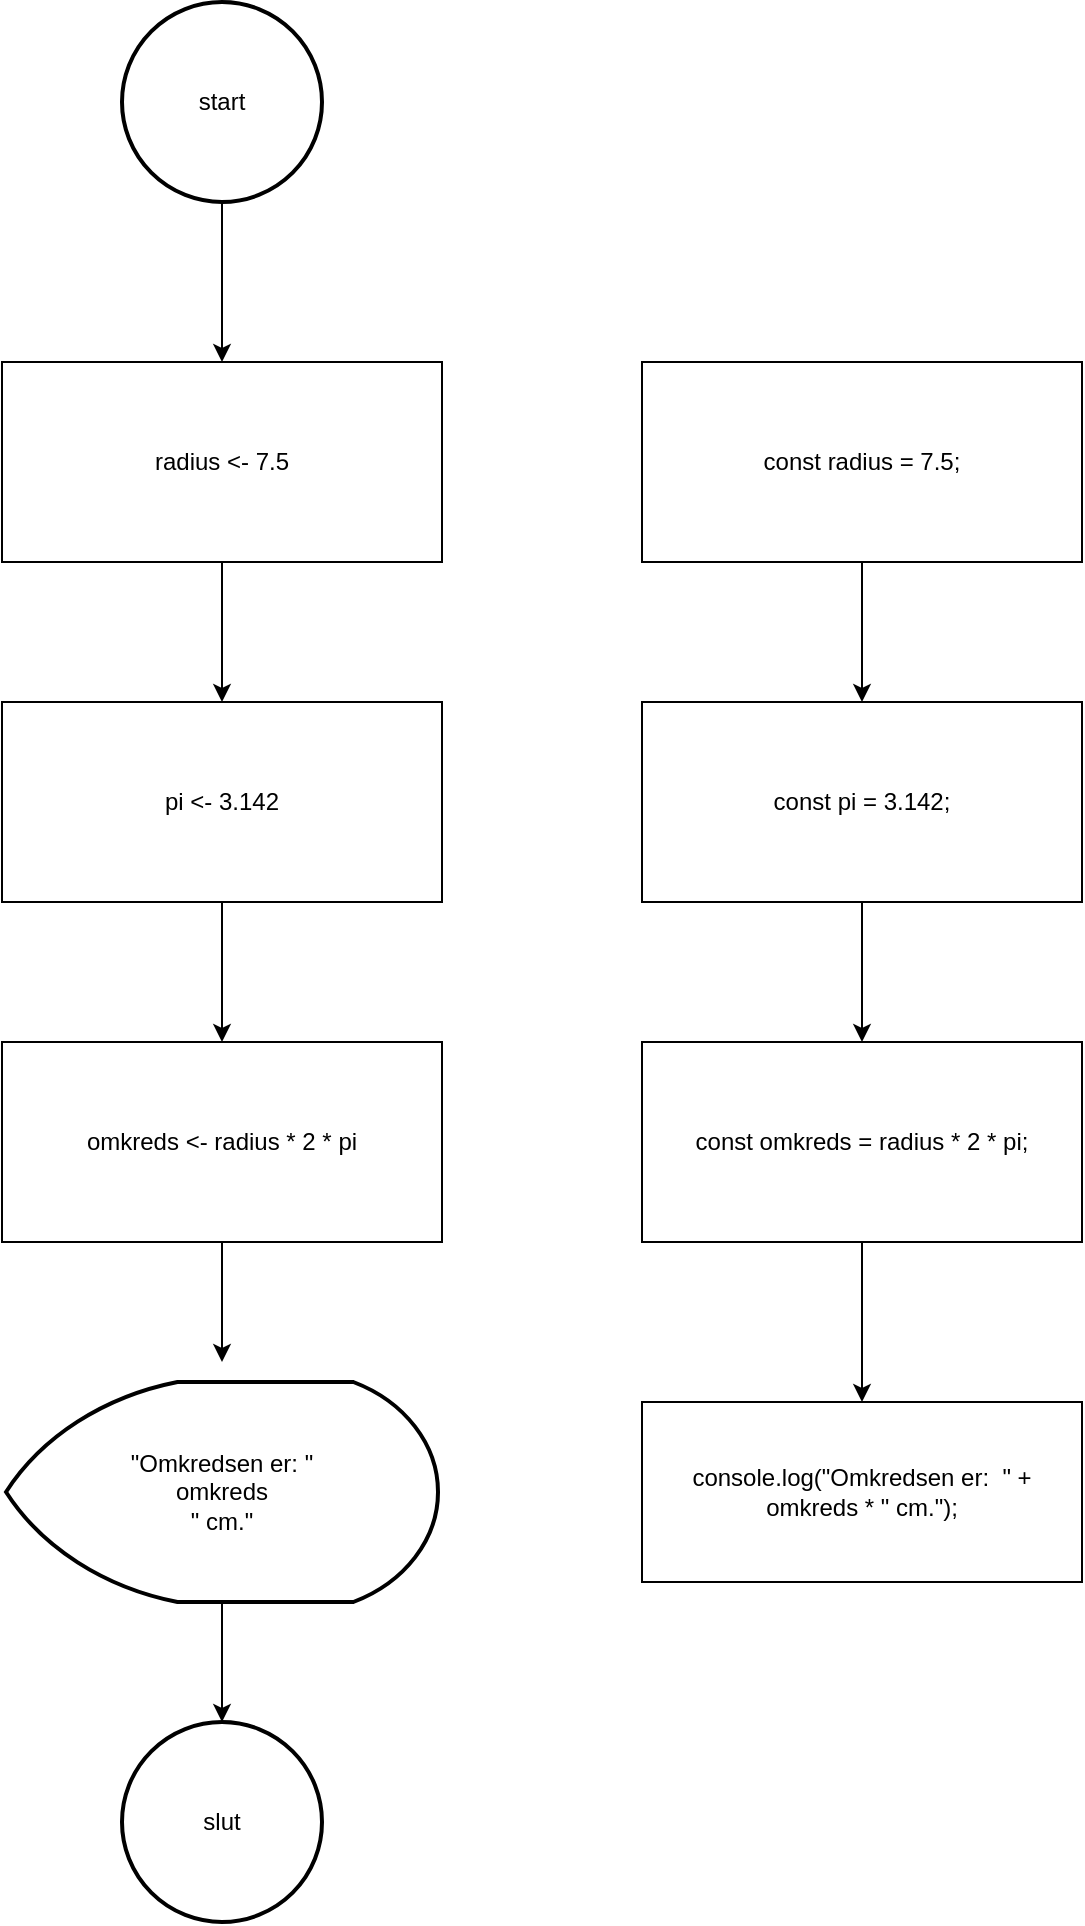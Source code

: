 <mxfile version="14.2.9" type="github">
  <diagram id="C5RBs43oDa-KdzZeNtuy" name="Page-1">
    <mxGraphModel dx="1673" dy="945" grid="1" gridSize="10" guides="1" tooltips="1" connect="1" arrows="1" fold="1" page="1" pageScale="1" pageWidth="827" pageHeight="1169" math="0" shadow="0">
      <root>
        <mxCell id="WIyWlLk6GJQsqaUBKTNV-0" />
        <mxCell id="WIyWlLk6GJQsqaUBKTNV-1" parent="WIyWlLk6GJQsqaUBKTNV-0" />
        <mxCell id="jfj6xXtcAfv8qUXJhT0l-3" style="edgeStyle=orthogonalEdgeStyle;rounded=0;orthogonalLoop=1;jettySize=auto;html=1;entryX=0.5;entryY=0;entryDx=0;entryDy=0;" edge="1" parent="WIyWlLk6GJQsqaUBKTNV-1" source="jfj6xXtcAfv8qUXJhT0l-0" target="jfj6xXtcAfv8qUXJhT0l-2">
          <mxGeometry relative="1" as="geometry" />
        </mxCell>
        <mxCell id="jfj6xXtcAfv8qUXJhT0l-0" value="start" style="strokeWidth=2;html=1;shape=mxgraph.flowchart.start_2;whiteSpace=wrap;" vertex="1" parent="WIyWlLk6GJQsqaUBKTNV-1">
          <mxGeometry x="150" y="30" width="100" height="100" as="geometry" />
        </mxCell>
        <mxCell id="jfj6xXtcAfv8qUXJhT0l-5" value="" style="edgeStyle=orthogonalEdgeStyle;rounded=0;orthogonalLoop=1;jettySize=auto;html=1;" edge="1" parent="WIyWlLk6GJQsqaUBKTNV-1" source="jfj6xXtcAfv8qUXJhT0l-2" target="jfj6xXtcAfv8qUXJhT0l-4">
          <mxGeometry relative="1" as="geometry" />
        </mxCell>
        <mxCell id="jfj6xXtcAfv8qUXJhT0l-2" value="radius &amp;lt;- 7.5" style="rounded=0;whiteSpace=wrap;html=1;" vertex="1" parent="WIyWlLk6GJQsqaUBKTNV-1">
          <mxGeometry x="90" y="210" width="220" height="100" as="geometry" />
        </mxCell>
        <mxCell id="jfj6xXtcAfv8qUXJhT0l-9" style="edgeStyle=orthogonalEdgeStyle;rounded=0;orthogonalLoop=1;jettySize=auto;html=1;" edge="1" parent="WIyWlLk6GJQsqaUBKTNV-1" source="jfj6xXtcAfv8qUXJhT0l-4" target="jfj6xXtcAfv8qUXJhT0l-6">
          <mxGeometry relative="1" as="geometry" />
        </mxCell>
        <mxCell id="jfj6xXtcAfv8qUXJhT0l-4" value="pi &amp;lt;- 3.142" style="rounded=0;whiteSpace=wrap;html=1;" vertex="1" parent="WIyWlLk6GJQsqaUBKTNV-1">
          <mxGeometry x="90" y="380" width="220" height="100" as="geometry" />
        </mxCell>
        <mxCell id="jfj6xXtcAfv8qUXJhT0l-13" style="edgeStyle=orthogonalEdgeStyle;rounded=0;orthogonalLoop=1;jettySize=auto;html=1;" edge="1" parent="WIyWlLk6GJQsqaUBKTNV-1" source="jfj6xXtcAfv8qUXJhT0l-6">
          <mxGeometry relative="1" as="geometry">
            <mxPoint x="200" y="710" as="targetPoint" />
          </mxGeometry>
        </mxCell>
        <mxCell id="jfj6xXtcAfv8qUXJhT0l-6" value="omkreds &amp;lt;- radius * 2 * pi" style="rounded=0;whiteSpace=wrap;html=1;" vertex="1" parent="WIyWlLk6GJQsqaUBKTNV-1">
          <mxGeometry x="90" y="550" width="220" height="100" as="geometry" />
        </mxCell>
        <mxCell id="jfj6xXtcAfv8qUXJhT0l-15" value="" style="edgeStyle=orthogonalEdgeStyle;rounded=0;orthogonalLoop=1;jettySize=auto;html=1;" edge="1" parent="WIyWlLk6GJQsqaUBKTNV-1" source="jfj6xXtcAfv8qUXJhT0l-10" target="jfj6xXtcAfv8qUXJhT0l-14">
          <mxGeometry relative="1" as="geometry" />
        </mxCell>
        <mxCell id="jfj6xXtcAfv8qUXJhT0l-10" value="&lt;div&gt;&quot;Omkredsen er: &quot; &lt;br&gt;&lt;/div&gt;&lt;div&gt;omkreds&lt;/div&gt;&lt;div&gt;&quot; cm.&quot;&lt;br&gt;&lt;/div&gt;" style="strokeWidth=2;html=1;shape=mxgraph.flowchart.display;whiteSpace=wrap;" vertex="1" parent="WIyWlLk6GJQsqaUBKTNV-1">
          <mxGeometry x="92" y="720" width="216" height="110" as="geometry" />
        </mxCell>
        <mxCell id="jfj6xXtcAfv8qUXJhT0l-14" value="slut" style="strokeWidth=2;html=1;shape=mxgraph.flowchart.start_2;whiteSpace=wrap;" vertex="1" parent="WIyWlLk6GJQsqaUBKTNV-1">
          <mxGeometry x="150" y="890" width="100" height="100" as="geometry" />
        </mxCell>
        <mxCell id="jfj6xXtcAfv8qUXJhT0l-16" value="" style="edgeStyle=orthogonalEdgeStyle;rounded=0;orthogonalLoop=1;jettySize=auto;html=1;" edge="1" parent="WIyWlLk6GJQsqaUBKTNV-1" source="jfj6xXtcAfv8qUXJhT0l-17" target="jfj6xXtcAfv8qUXJhT0l-19">
          <mxGeometry relative="1" as="geometry" />
        </mxCell>
        <mxCell id="jfj6xXtcAfv8qUXJhT0l-17" value="const radius = 7.5;" style="rounded=0;whiteSpace=wrap;html=1;" vertex="1" parent="WIyWlLk6GJQsqaUBKTNV-1">
          <mxGeometry x="410" y="210" width="220" height="100" as="geometry" />
        </mxCell>
        <mxCell id="jfj6xXtcAfv8qUXJhT0l-18" style="edgeStyle=orthogonalEdgeStyle;rounded=0;orthogonalLoop=1;jettySize=auto;html=1;" edge="1" parent="WIyWlLk6GJQsqaUBKTNV-1" source="jfj6xXtcAfv8qUXJhT0l-19" target="jfj6xXtcAfv8qUXJhT0l-20">
          <mxGeometry relative="1" as="geometry" />
        </mxCell>
        <mxCell id="jfj6xXtcAfv8qUXJhT0l-19" value="const pi = 3.142;" style="rounded=0;whiteSpace=wrap;html=1;" vertex="1" parent="WIyWlLk6GJQsqaUBKTNV-1">
          <mxGeometry x="410" y="380" width="220" height="100" as="geometry" />
        </mxCell>
        <mxCell id="jfj6xXtcAfv8qUXJhT0l-22" value="" style="edgeStyle=orthogonalEdgeStyle;rounded=0;orthogonalLoop=1;jettySize=auto;html=1;" edge="1" parent="WIyWlLk6GJQsqaUBKTNV-1" source="jfj6xXtcAfv8qUXJhT0l-20" target="jfj6xXtcAfv8qUXJhT0l-21">
          <mxGeometry relative="1" as="geometry" />
        </mxCell>
        <mxCell id="jfj6xXtcAfv8qUXJhT0l-20" value="const omkreds = radius * 2 * pi; " style="rounded=0;whiteSpace=wrap;html=1;" vertex="1" parent="WIyWlLk6GJQsqaUBKTNV-1">
          <mxGeometry x="410" y="550" width="220" height="100" as="geometry" />
        </mxCell>
        <mxCell id="jfj6xXtcAfv8qUXJhT0l-21" value="console.log(&quot;Omkredsen er:&amp;nbsp; &quot; + omkreds * &quot; cm.&quot;);" style="rounded=0;whiteSpace=wrap;html=1;" vertex="1" parent="WIyWlLk6GJQsqaUBKTNV-1">
          <mxGeometry x="410" y="730" width="220" height="90" as="geometry" />
        </mxCell>
      </root>
    </mxGraphModel>
  </diagram>
</mxfile>
